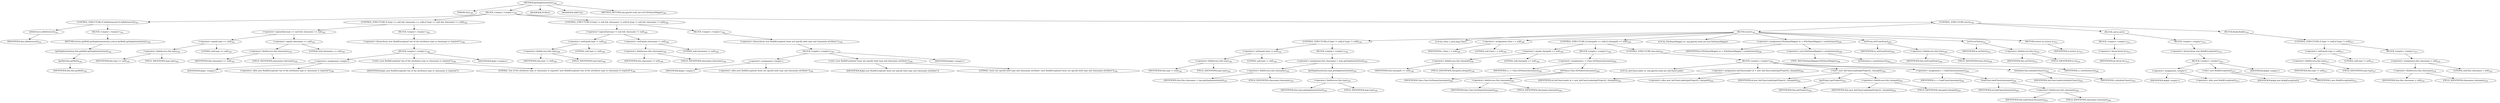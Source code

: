 digraph "getImplementation" {  
"255" [label = <(METHOD,getImplementation)<SUB>180</SUB>> ]
"41" [label = <(PARAM,this)<SUB>180</SUB>> ]
"256" [label = <(BLOCK,&lt;empty&gt;,&lt;empty&gt;)<SUB>180</SUB>> ]
"257" [label = <(CONTROL_STRUCTURE,if (isReference()),if (isReference()))<SUB>181</SUB>> ]
"258" [label = <(isReference,isReference())<SUB>181</SUB>> ]
"40" [label = <(IDENTIFIER,this,isReference())<SUB>181</SUB>> ]
"259" [label = <(BLOCK,&lt;empty&gt;,&lt;empty&gt;)<SUB>181</SUB>> ]
"260" [label = <(RETURN,return getRef().getImplementation();,return getRef().getImplementation();)<SUB>182</SUB>> ]
"261" [label = <(getImplementation,this.getRef().getImplementation())<SUB>182</SUB>> ]
"262" [label = <(getRef,this.getRef())<SUB>182</SUB>> ]
"42" [label = <(IDENTIFIER,this,this.getRef())<SUB>182</SUB>> ]
"263" [label = <(CONTROL_STRUCTURE,if (type == null &amp;&amp; classname == null),if (type == null &amp;&amp; classname == null))<SUB>185</SUB>> ]
"264" [label = <(&lt;operator&gt;.logicalAnd,type == null &amp;&amp; classname == null)<SUB>185</SUB>> ]
"265" [label = <(&lt;operator&gt;.equals,type == null)<SUB>185</SUB>> ]
"266" [label = <(&lt;operator&gt;.fieldAccess,this.type)<SUB>185</SUB>> ]
"267" [label = <(IDENTIFIER,this,type == null)<SUB>185</SUB>> ]
"268" [label = <(FIELD_IDENTIFIER,type,type)<SUB>185</SUB>> ]
"269" [label = <(LITERAL,null,type == null)<SUB>185</SUB>> ]
"270" [label = <(&lt;operator&gt;.equals,classname == null)<SUB>185</SUB>> ]
"271" [label = <(&lt;operator&gt;.fieldAccess,this.classname)<SUB>185</SUB>> ]
"272" [label = <(IDENTIFIER,this,classname == null)<SUB>185</SUB>> ]
"273" [label = <(FIELD_IDENTIFIER,classname,classname)<SUB>185</SUB>> ]
"274" [label = <(LITERAL,null,classname == null)<SUB>185</SUB>> ]
"275" [label = <(BLOCK,&lt;empty&gt;,&lt;empty&gt;)<SUB>185</SUB>> ]
"276" [label = <(&lt;operator&gt;.throw,throw new BuildException(&quot;one of the attributes type or classname is required&quot;);)<SUB>186</SUB>> ]
"277" [label = <(BLOCK,&lt;empty&gt;,&lt;empty&gt;)<SUB>186</SUB>> ]
"278" [label = <(&lt;operator&gt;.assignment,&lt;empty&gt;)> ]
"279" [label = <(IDENTIFIER,$obj1,&lt;empty&gt;)> ]
"280" [label = <(&lt;operator&gt;.alloc,new BuildException(&quot;one of the attributes type or classname is required&quot;))<SUB>186</SUB>> ]
"281" [label = <(&lt;init&gt;,new BuildException(&quot;one of the attributes type or classname is required&quot;))<SUB>186</SUB>> ]
"282" [label = <(IDENTIFIER,$obj1,new BuildException(&quot;one of the attributes type or classname is required&quot;))> ]
"283" [label = <(LITERAL,&quot;one of the attributes type or classname is required&quot;,new BuildException(&quot;one of the attributes type or classname is required&quot;))<SUB>186</SUB>> ]
"284" [label = <(IDENTIFIER,$obj1,&lt;empty&gt;)> ]
"285" [label = <(CONTROL_STRUCTURE,if (type != null &amp;&amp; classname != null),if (type != null &amp;&amp; classname != null))<SUB>189</SUB>> ]
"286" [label = <(&lt;operator&gt;.logicalAnd,type != null &amp;&amp; classname != null)<SUB>189</SUB>> ]
"287" [label = <(&lt;operator&gt;.notEquals,type != null)<SUB>189</SUB>> ]
"288" [label = <(&lt;operator&gt;.fieldAccess,this.type)<SUB>189</SUB>> ]
"289" [label = <(IDENTIFIER,this,type != null)<SUB>189</SUB>> ]
"290" [label = <(FIELD_IDENTIFIER,type,type)<SUB>189</SUB>> ]
"291" [label = <(LITERAL,null,type != null)<SUB>189</SUB>> ]
"292" [label = <(&lt;operator&gt;.notEquals,classname != null)<SUB>189</SUB>> ]
"293" [label = <(&lt;operator&gt;.fieldAccess,this.classname)<SUB>189</SUB>> ]
"294" [label = <(IDENTIFIER,this,classname != null)<SUB>189</SUB>> ]
"295" [label = <(FIELD_IDENTIFIER,classname,classname)<SUB>189</SUB>> ]
"296" [label = <(LITERAL,null,classname != null)<SUB>189</SUB>> ]
"297" [label = <(BLOCK,&lt;empty&gt;,&lt;empty&gt;)<SUB>189</SUB>> ]
"298" [label = <(&lt;operator&gt;.throw,throw new BuildException(&quot;must not specify both type and classname attribute&quot;);)<SUB>190</SUB>> ]
"299" [label = <(BLOCK,&lt;empty&gt;,&lt;empty&gt;)<SUB>190</SUB>> ]
"300" [label = <(&lt;operator&gt;.assignment,&lt;empty&gt;)> ]
"301" [label = <(IDENTIFIER,$obj2,&lt;empty&gt;)> ]
"302" [label = <(&lt;operator&gt;.alloc,new BuildException(&quot;must not specify both type and classname attribute&quot;))<SUB>190</SUB>> ]
"303" [label = <(&lt;init&gt;,new BuildException(&quot;must not specify both type and classname attribute&quot;))<SUB>190</SUB>> ]
"304" [label = <(IDENTIFIER,$obj2,new BuildException(&quot;must not specify both type and classname attribute&quot;))> ]
"305" [label = <(LITERAL,&quot;must not specify both type and classname attribute&quot;,new BuildException(&quot;must not specify both type and classname attribute&quot;))<SUB>190</SUB>> ]
"306" [label = <(IDENTIFIER,$obj2,&lt;empty&gt;)> ]
"307" [label = <(CONTROL_STRUCTURE,try,try)<SUB>193</SUB>> ]
"308" [label = <(BLOCK,try,try)<SUB>193</SUB>> ]
"309" [label = <(CONTROL_STRUCTURE,if (type != null),if (type != null))<SUB>194</SUB>> ]
"310" [label = <(&lt;operator&gt;.notEquals,type != null)<SUB>194</SUB>> ]
"311" [label = <(&lt;operator&gt;.fieldAccess,this.type)<SUB>194</SUB>> ]
"312" [label = <(IDENTIFIER,this,type != null)<SUB>194</SUB>> ]
"313" [label = <(FIELD_IDENTIFIER,type,type)<SUB>194</SUB>> ]
"314" [label = <(LITERAL,null,type != null)<SUB>194</SUB>> ]
"315" [label = <(BLOCK,&lt;empty&gt;,&lt;empty&gt;)<SUB>194</SUB>> ]
"316" [label = <(&lt;operator&gt;.assignment,this.classname = type.getImplementation())<SUB>195</SUB>> ]
"317" [label = <(&lt;operator&gt;.fieldAccess,this.classname)<SUB>195</SUB>> ]
"318" [label = <(IDENTIFIER,this,this.classname = type.getImplementation())<SUB>195</SUB>> ]
"319" [label = <(FIELD_IDENTIFIER,classname,classname)<SUB>195</SUB>> ]
"320" [label = <(getImplementation,type.getImplementation())<SUB>195</SUB>> ]
"321" [label = <(&lt;operator&gt;.fieldAccess,this.type)<SUB>195</SUB>> ]
"322" [label = <(IDENTIFIER,this,type.getImplementation())<SUB>195</SUB>> ]
"323" [label = <(FIELD_IDENTIFIER,type,type)<SUB>195</SUB>> ]
"324" [label = <(LOCAL,Class c: java.lang.Class)> ]
"325" [label = <(&lt;operator&gt;.assignment,Class c = null)<SUB>198</SUB>> ]
"326" [label = <(IDENTIFIER,c,Class c = null)<SUB>198</SUB>> ]
"327" [label = <(LITERAL,null,Class c = null)<SUB>198</SUB>> ]
"328" [label = <(CONTROL_STRUCTURE,if (classpath == null),if (classpath == null))<SUB>199</SUB>> ]
"329" [label = <(&lt;operator&gt;.equals,classpath == null)<SUB>199</SUB>> ]
"330" [label = <(&lt;operator&gt;.fieldAccess,this.classpath)<SUB>199</SUB>> ]
"331" [label = <(IDENTIFIER,this,classpath == null)<SUB>199</SUB>> ]
"332" [label = <(FIELD_IDENTIFIER,classpath,classpath)<SUB>199</SUB>> ]
"333" [label = <(LITERAL,null,classpath == null)<SUB>199</SUB>> ]
"334" [label = <(BLOCK,&lt;empty&gt;,&lt;empty&gt;)<SUB>199</SUB>> ]
"335" [label = <(&lt;operator&gt;.assignment,c = Class.forName(classname))<SUB>200</SUB>> ]
"336" [label = <(IDENTIFIER,c,c = Class.forName(classname))<SUB>200</SUB>> ]
"337" [label = <(forName,Class.forName(classname))<SUB>200</SUB>> ]
"338" [label = <(IDENTIFIER,Class,Class.forName(classname))<SUB>200</SUB>> ]
"339" [label = <(&lt;operator&gt;.fieldAccess,this.classname)<SUB>200</SUB>> ]
"340" [label = <(IDENTIFIER,this,Class.forName(classname))<SUB>200</SUB>> ]
"341" [label = <(FIELD_IDENTIFIER,classname,classname)<SUB>200</SUB>> ]
"342" [label = <(CONTROL_STRUCTURE,else,else)<SUB>201</SUB>> ]
"343" [label = <(BLOCK,&lt;empty&gt;,&lt;empty&gt;)<SUB>201</SUB>> ]
"45" [label = <(LOCAL,AntClassLoader al: org.apache.tools.ant.AntClassLoader)> ]
"344" [label = <(&lt;operator&gt;.assignment,AntClassLoader al = new AntClassLoader(getProject(), classpath))<SUB>202</SUB>> ]
"345" [label = <(IDENTIFIER,al,AntClassLoader al = new AntClassLoader(getProject(), classpath))<SUB>202</SUB>> ]
"346" [label = <(&lt;operator&gt;.alloc,new AntClassLoader(getProject(), classpath))<SUB>202</SUB>> ]
"347" [label = <(&lt;init&gt;,new AntClassLoader(getProject(), classpath))<SUB>202</SUB>> ]
"44" [label = <(IDENTIFIER,al,new AntClassLoader(getProject(), classpath))<SUB>202</SUB>> ]
"348" [label = <(getProject,getProject())<SUB>202</SUB>> ]
"43" [label = <(IDENTIFIER,this,getProject())<SUB>202</SUB>> ]
"349" [label = <(&lt;operator&gt;.fieldAccess,this.classpath)<SUB>203</SUB>> ]
"350" [label = <(IDENTIFIER,this,new AntClassLoader(getProject(), classpath))<SUB>203</SUB>> ]
"351" [label = <(FIELD_IDENTIFIER,classpath,classpath)<SUB>203</SUB>> ]
"352" [label = <(&lt;operator&gt;.assignment,c = loadClass(classname))<SUB>204</SUB>> ]
"353" [label = <(IDENTIFIER,c,c = loadClass(classname))<SUB>204</SUB>> ]
"354" [label = <(loadClass,loadClass(classname))<SUB>204</SUB>> ]
"355" [label = <(IDENTIFIER,al,loadClass(classname))<SUB>204</SUB>> ]
"356" [label = <(&lt;operator&gt;.fieldAccess,this.classname)<SUB>204</SUB>> ]
"357" [label = <(IDENTIFIER,this,loadClass(classname))<SUB>204</SUB>> ]
"358" [label = <(FIELD_IDENTIFIER,classname,classname)<SUB>204</SUB>> ]
"359" [label = <(initializeClass,initializeClass(c))<SUB>205</SUB>> ]
"360" [label = <(IDENTIFIER,AntClassLoader,initializeClass(c))<SUB>205</SUB>> ]
"361" [label = <(IDENTIFIER,c,initializeClass(c))<SUB>205</SUB>> ]
"362" [label = <(LOCAL,FileNameMapper m: org.apache.tools.ant.util.FileNameMapper)> ]
"363" [label = <(&lt;operator&gt;.assignment,FileNameMapper m = (FileNameMapper) c.newInstance())<SUB>208</SUB>> ]
"364" [label = <(IDENTIFIER,m,FileNameMapper m = (FileNameMapper) c.newInstance())<SUB>208</SUB>> ]
"365" [label = <(&lt;operator&gt;.cast,(FileNameMapper) c.newInstance())<SUB>208</SUB>> ]
"366" [label = <(TYPE_REF,FileNameMapper,FileNameMapper)<SUB>208</SUB>> ]
"367" [label = <(newInstance,c.newInstance())<SUB>208</SUB>> ]
"368" [label = <(IDENTIFIER,c,c.newInstance())<SUB>208</SUB>> ]
"369" [label = <(setFrom,setFrom(from))<SUB>209</SUB>> ]
"370" [label = <(IDENTIFIER,m,setFrom(from))<SUB>209</SUB>> ]
"371" [label = <(&lt;operator&gt;.fieldAccess,this.from)<SUB>209</SUB>> ]
"372" [label = <(IDENTIFIER,this,setFrom(from))<SUB>209</SUB>> ]
"373" [label = <(FIELD_IDENTIFIER,from,from)<SUB>209</SUB>> ]
"374" [label = <(setTo,setTo(to))<SUB>210</SUB>> ]
"375" [label = <(IDENTIFIER,m,setTo(to))<SUB>210</SUB>> ]
"376" [label = <(&lt;operator&gt;.fieldAccess,this.to)<SUB>210</SUB>> ]
"377" [label = <(IDENTIFIER,this,setTo(to))<SUB>210</SUB>> ]
"378" [label = <(FIELD_IDENTIFIER,to,to)<SUB>210</SUB>> ]
"379" [label = <(RETURN,return m;,return m;)<SUB>211</SUB>> ]
"380" [label = <(IDENTIFIER,m,return m;)<SUB>211</SUB>> ]
"381" [label = <(BLOCK,catch,catch)> ]
"382" [label = <(BLOCK,&lt;empty&gt;,&lt;empty&gt;)<SUB>212</SUB>> ]
"383" [label = <(&lt;operator&gt;.throw,throw be;)<SUB>213</SUB>> ]
"384" [label = <(IDENTIFIER,be,throw be;)<SUB>213</SUB>> ]
"385" [label = <(BLOCK,&lt;empty&gt;,&lt;empty&gt;)<SUB>214</SUB>> ]
"386" [label = <(&lt;operator&gt;.throw,throw new BuildException(t);)<SUB>215</SUB>> ]
"387" [label = <(BLOCK,&lt;empty&gt;,&lt;empty&gt;)<SUB>215</SUB>> ]
"388" [label = <(&lt;operator&gt;.assignment,&lt;empty&gt;)> ]
"389" [label = <(IDENTIFIER,$obj4,&lt;empty&gt;)> ]
"390" [label = <(&lt;operator&gt;.alloc,new BuildException(t))<SUB>215</SUB>> ]
"391" [label = <(&lt;init&gt;,new BuildException(t))<SUB>215</SUB>> ]
"392" [label = <(IDENTIFIER,$obj4,new BuildException(t))> ]
"393" [label = <(IDENTIFIER,t,new BuildException(t))<SUB>215</SUB>> ]
"394" [label = <(IDENTIFIER,$obj4,&lt;empty&gt;)> ]
"395" [label = <(BLOCK,finally,finally)<SUB>216</SUB>> ]
"396" [label = <(CONTROL_STRUCTURE,if (type != null),if (type != null))<SUB>217</SUB>> ]
"397" [label = <(&lt;operator&gt;.notEquals,type != null)<SUB>217</SUB>> ]
"398" [label = <(&lt;operator&gt;.fieldAccess,this.type)<SUB>217</SUB>> ]
"399" [label = <(IDENTIFIER,this,type != null)<SUB>217</SUB>> ]
"400" [label = <(FIELD_IDENTIFIER,type,type)<SUB>217</SUB>> ]
"401" [label = <(LITERAL,null,type != null)<SUB>217</SUB>> ]
"402" [label = <(BLOCK,&lt;empty&gt;,&lt;empty&gt;)<SUB>217</SUB>> ]
"403" [label = <(&lt;operator&gt;.assignment,this.classname = null)<SUB>218</SUB>> ]
"404" [label = <(&lt;operator&gt;.fieldAccess,this.classname)<SUB>218</SUB>> ]
"405" [label = <(IDENTIFIER,this,this.classname = null)<SUB>218</SUB>> ]
"406" [label = <(FIELD_IDENTIFIER,classname,classname)<SUB>218</SUB>> ]
"407" [label = <(LITERAL,null,this.classname = null)<SUB>218</SUB>> ]
"408" [label = <(MODIFIER,PUBLIC)> ]
"409" [label = <(MODIFIER,VIRTUAL)> ]
"410" [label = <(METHOD_RETURN,org.apache.tools.ant.util.FileNameMapper)<SUB>180</SUB>> ]
  "255" -> "41" 
  "255" -> "256" 
  "255" -> "408" 
  "255" -> "409" 
  "255" -> "410" 
  "256" -> "257" 
  "256" -> "263" 
  "256" -> "285" 
  "256" -> "307" 
  "257" -> "258" 
  "257" -> "259" 
  "258" -> "40" 
  "259" -> "260" 
  "260" -> "261" 
  "261" -> "262" 
  "262" -> "42" 
  "263" -> "264" 
  "263" -> "275" 
  "264" -> "265" 
  "264" -> "270" 
  "265" -> "266" 
  "265" -> "269" 
  "266" -> "267" 
  "266" -> "268" 
  "270" -> "271" 
  "270" -> "274" 
  "271" -> "272" 
  "271" -> "273" 
  "275" -> "276" 
  "276" -> "277" 
  "277" -> "278" 
  "277" -> "281" 
  "277" -> "284" 
  "278" -> "279" 
  "278" -> "280" 
  "281" -> "282" 
  "281" -> "283" 
  "285" -> "286" 
  "285" -> "297" 
  "286" -> "287" 
  "286" -> "292" 
  "287" -> "288" 
  "287" -> "291" 
  "288" -> "289" 
  "288" -> "290" 
  "292" -> "293" 
  "292" -> "296" 
  "293" -> "294" 
  "293" -> "295" 
  "297" -> "298" 
  "298" -> "299" 
  "299" -> "300" 
  "299" -> "303" 
  "299" -> "306" 
  "300" -> "301" 
  "300" -> "302" 
  "303" -> "304" 
  "303" -> "305" 
  "307" -> "308" 
  "307" -> "381" 
  "307" -> "395" 
  "308" -> "309" 
  "308" -> "324" 
  "308" -> "325" 
  "308" -> "328" 
  "308" -> "362" 
  "308" -> "363" 
  "308" -> "369" 
  "308" -> "374" 
  "308" -> "379" 
  "309" -> "310" 
  "309" -> "315" 
  "310" -> "311" 
  "310" -> "314" 
  "311" -> "312" 
  "311" -> "313" 
  "315" -> "316" 
  "316" -> "317" 
  "316" -> "320" 
  "317" -> "318" 
  "317" -> "319" 
  "320" -> "321" 
  "321" -> "322" 
  "321" -> "323" 
  "325" -> "326" 
  "325" -> "327" 
  "328" -> "329" 
  "328" -> "334" 
  "328" -> "342" 
  "329" -> "330" 
  "329" -> "333" 
  "330" -> "331" 
  "330" -> "332" 
  "334" -> "335" 
  "335" -> "336" 
  "335" -> "337" 
  "337" -> "338" 
  "337" -> "339" 
  "339" -> "340" 
  "339" -> "341" 
  "342" -> "343" 
  "343" -> "45" 
  "343" -> "344" 
  "343" -> "347" 
  "343" -> "352" 
  "343" -> "359" 
  "344" -> "345" 
  "344" -> "346" 
  "347" -> "44" 
  "347" -> "348" 
  "347" -> "349" 
  "348" -> "43" 
  "349" -> "350" 
  "349" -> "351" 
  "352" -> "353" 
  "352" -> "354" 
  "354" -> "355" 
  "354" -> "356" 
  "356" -> "357" 
  "356" -> "358" 
  "359" -> "360" 
  "359" -> "361" 
  "363" -> "364" 
  "363" -> "365" 
  "365" -> "366" 
  "365" -> "367" 
  "367" -> "368" 
  "369" -> "370" 
  "369" -> "371" 
  "371" -> "372" 
  "371" -> "373" 
  "374" -> "375" 
  "374" -> "376" 
  "376" -> "377" 
  "376" -> "378" 
  "379" -> "380" 
  "381" -> "382" 
  "381" -> "385" 
  "382" -> "383" 
  "383" -> "384" 
  "385" -> "386" 
  "386" -> "387" 
  "387" -> "388" 
  "387" -> "391" 
  "387" -> "394" 
  "388" -> "389" 
  "388" -> "390" 
  "391" -> "392" 
  "391" -> "393" 
  "395" -> "396" 
  "396" -> "397" 
  "396" -> "402" 
  "397" -> "398" 
  "397" -> "401" 
  "398" -> "399" 
  "398" -> "400" 
  "402" -> "403" 
  "403" -> "404" 
  "403" -> "407" 
  "404" -> "405" 
  "404" -> "406" 
}
